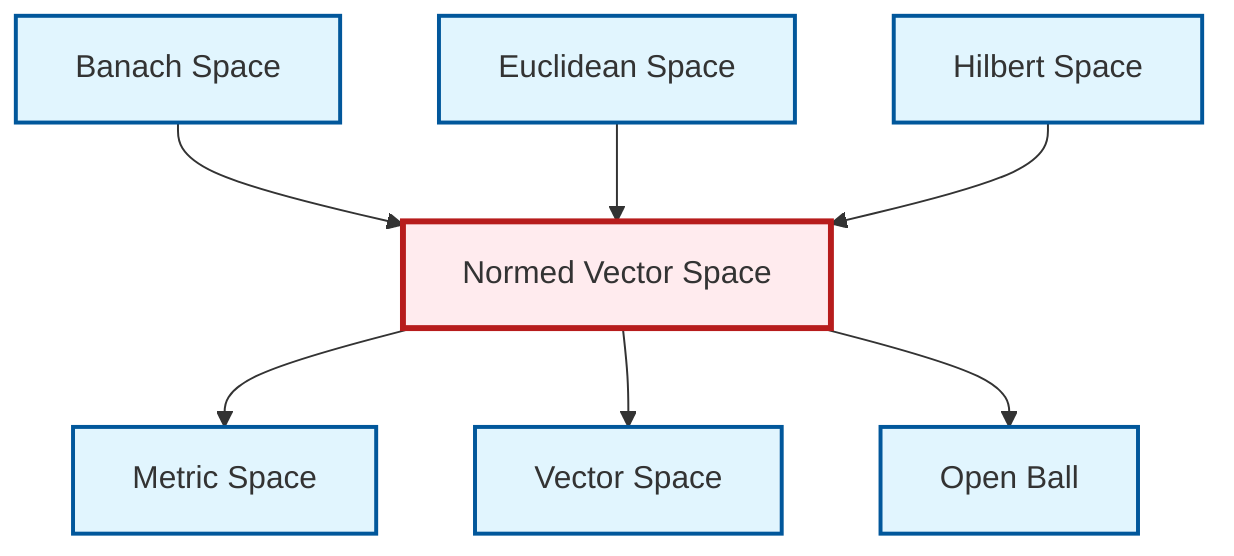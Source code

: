 graph TD
    classDef definition fill:#e1f5fe,stroke:#01579b,stroke-width:2px
    classDef theorem fill:#f3e5f5,stroke:#4a148c,stroke-width:2px
    classDef axiom fill:#fff3e0,stroke:#e65100,stroke-width:2px
    classDef example fill:#e8f5e9,stroke:#1b5e20,stroke-width:2px
    classDef current fill:#ffebee,stroke:#b71c1c,stroke-width:3px
    def-normed-vector-space["Normed Vector Space"]:::definition
    def-euclidean-space["Euclidean Space"]:::definition
    def-vector-space["Vector Space"]:::definition
    def-banach-space["Banach Space"]:::definition
    def-open-ball["Open Ball"]:::definition
    def-metric-space["Metric Space"]:::definition
    def-hilbert-space["Hilbert Space"]:::definition
    def-banach-space --> def-normed-vector-space
    def-normed-vector-space --> def-metric-space
    def-euclidean-space --> def-normed-vector-space
    def-normed-vector-space --> def-vector-space
    def-normed-vector-space --> def-open-ball
    def-hilbert-space --> def-normed-vector-space
    class def-normed-vector-space current